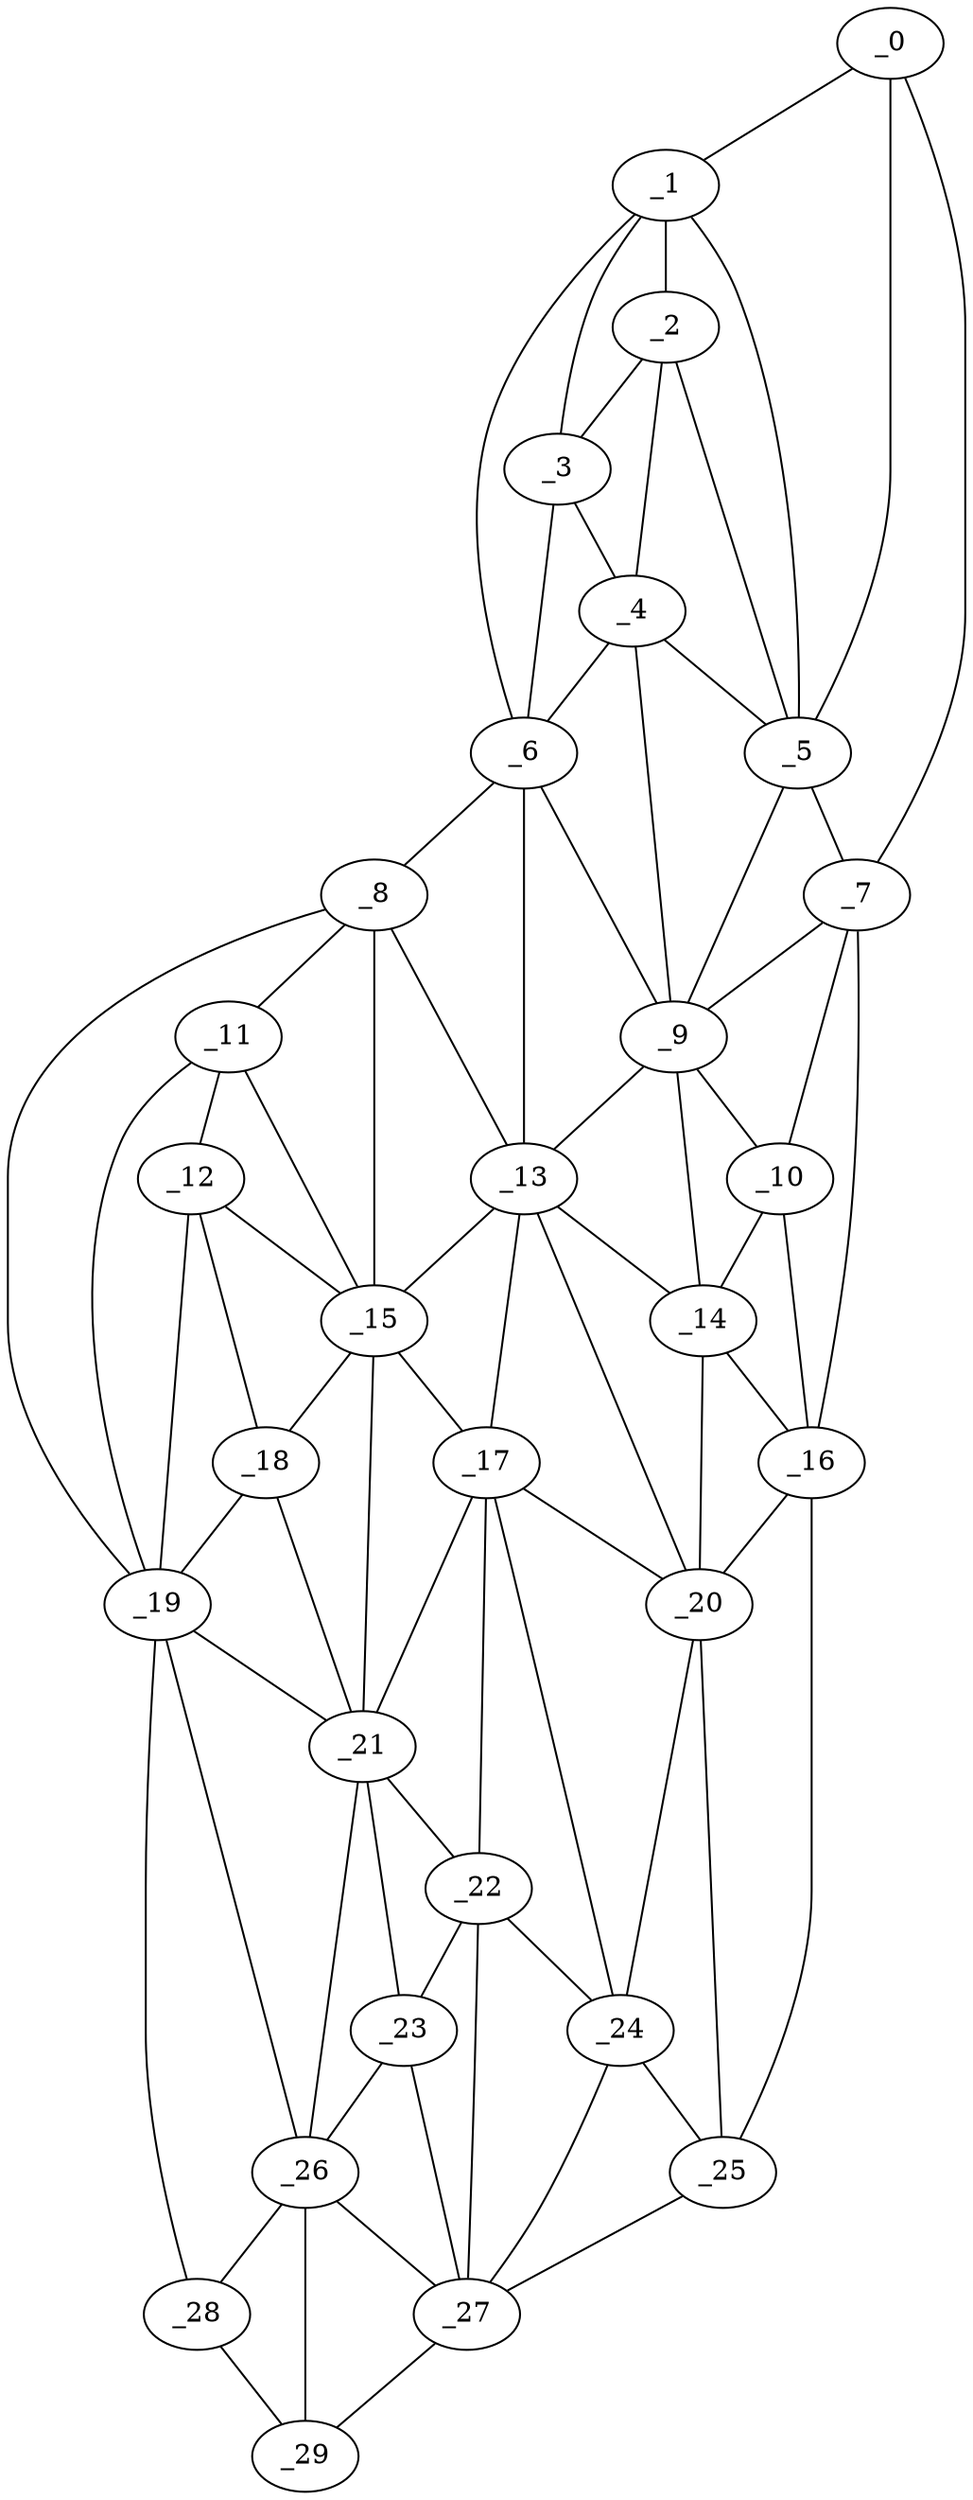 graph "obj27__305.gxl" {
	_0	 [x=6,
		y=84];
	_1	 [x=10,
		y=75];
	_0 -- _1	 [valence=1];
	_5	 [x=38,
		y=73];
	_0 -- _5	 [valence=1];
	_7	 [x=49,
		y=99];
	_0 -- _7	 [valence=1];
	_2	 [x=30,
		y=68];
	_1 -- _2	 [valence=2];
	_3	 [x=32,
		y=54];
	_1 -- _3	 [valence=2];
	_1 -- _5	 [valence=2];
	_6	 [x=43,
		y=43];
	_1 -- _6	 [valence=1];
	_2 -- _3	 [valence=2];
	_4	 [x=37,
		y=54];
	_2 -- _4	 [valence=2];
	_2 -- _5	 [valence=2];
	_3 -- _4	 [valence=2];
	_3 -- _6	 [valence=2];
	_4 -- _5	 [valence=1];
	_4 -- _6	 [valence=2];
	_9	 [x=50,
		y=71];
	_4 -- _9	 [valence=2];
	_5 -- _7	 [valence=2];
	_5 -- _9	 [valence=2];
	_8	 [x=50,
		y=37];
	_6 -- _8	 [valence=1];
	_6 -- _9	 [valence=2];
	_13	 [x=71,
		y=62];
	_6 -- _13	 [valence=2];
	_7 -- _9	 [valence=1];
	_10	 [x=58,
		y=96];
	_7 -- _10	 [valence=2];
	_16	 [x=76,
		y=91];
	_7 -- _16	 [valence=1];
	_11	 [x=62,
		y=34];
	_8 -- _11	 [valence=2];
	_8 -- _13	 [valence=2];
	_15	 [x=74,
		y=51];
	_8 -- _15	 [valence=2];
	_19	 [x=81,
		y=28];
	_8 -- _19	 [valence=1];
	_9 -- _10	 [valence=2];
	_9 -- _13	 [valence=1];
	_14	 [x=73,
		y=82];
	_9 -- _14	 [valence=1];
	_10 -- _14	 [valence=2];
	_10 -- _16	 [valence=2];
	_12	 [x=69,
		y=35];
	_11 -- _12	 [valence=2];
	_11 -- _15	 [valence=2];
	_11 -- _19	 [valence=2];
	_12 -- _15	 [valence=1];
	_18	 [x=80,
		y=42];
	_12 -- _18	 [valence=2];
	_12 -- _19	 [valence=1];
	_13 -- _14	 [valence=2];
	_13 -- _15	 [valence=2];
	_17	 [x=79,
		y=60];
	_13 -- _17	 [valence=1];
	_20	 [x=82,
		y=75];
	_13 -- _20	 [valence=1];
	_14 -- _16	 [valence=1];
	_14 -- _20	 [valence=1];
	_15 -- _17	 [valence=2];
	_15 -- _18	 [valence=2];
	_21	 [x=87,
		y=44];
	_15 -- _21	 [valence=2];
	_16 -- _20	 [valence=1];
	_25	 [x=100,
		y=75];
	_16 -- _25	 [valence=1];
	_17 -- _20	 [valence=2];
	_17 -- _21	 [valence=1];
	_22	 [x=93,
		y=52];
	_17 -- _22	 [valence=2];
	_24	 [x=97,
		y=66];
	_17 -- _24	 [valence=2];
	_18 -- _19	 [valence=2];
	_18 -- _21	 [valence=2];
	_19 -- _21	 [valence=2];
	_26	 [x=115,
		y=36];
	_19 -- _26	 [valence=2];
	_28	 [x=121,
		y=37];
	_19 -- _28	 [valence=1];
	_20 -- _24	 [valence=1];
	_20 -- _25	 [valence=2];
	_21 -- _22	 [valence=1];
	_23	 [x=94,
		y=49];
	_21 -- _23	 [valence=1];
	_21 -- _26	 [valence=2];
	_22 -- _23	 [valence=1];
	_22 -- _24	 [valence=2];
	_27	 [x=115,
		y=54];
	_22 -- _27	 [valence=1];
	_23 -- _26	 [valence=2];
	_23 -- _27	 [valence=2];
	_24 -- _25	 [valence=2];
	_24 -- _27	 [valence=2];
	_25 -- _27	 [valence=1];
	_26 -- _27	 [valence=1];
	_26 -- _28	 [valence=2];
	_29	 [x=121,
		y=43];
	_26 -- _29	 [valence=1];
	_27 -- _29	 [valence=1];
	_28 -- _29	 [valence=1];
}
